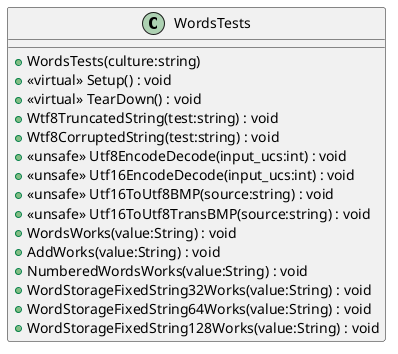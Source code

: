 @startuml
class WordsTests {
    + WordsTests(culture:string)
    + <<virtual>> Setup() : void
    + <<virtual>> TearDown() : void
    + Wtf8TruncatedString(test:string) : void
    + Wtf8CorruptedString(test:string) : void
    + <<unsafe>> Utf8EncodeDecode(input_ucs:int) : void
    + <<unsafe>> Utf16EncodeDecode(input_ucs:int) : void
    + <<unsafe>> Utf16ToUtf8BMP(source:string) : void
    + <<unsafe>> Utf16ToUtf8TransBMP(source:string) : void
    + WordsWorks(value:String) : void
    + AddWorks(value:String) : void
    + NumberedWordsWorks(value:String) : void
    + WordStorageFixedString32Works(value:String) : void
    + WordStorageFixedString64Works(value:String) : void
    + WordStorageFixedString128Works(value:String) : void
}
@enduml
